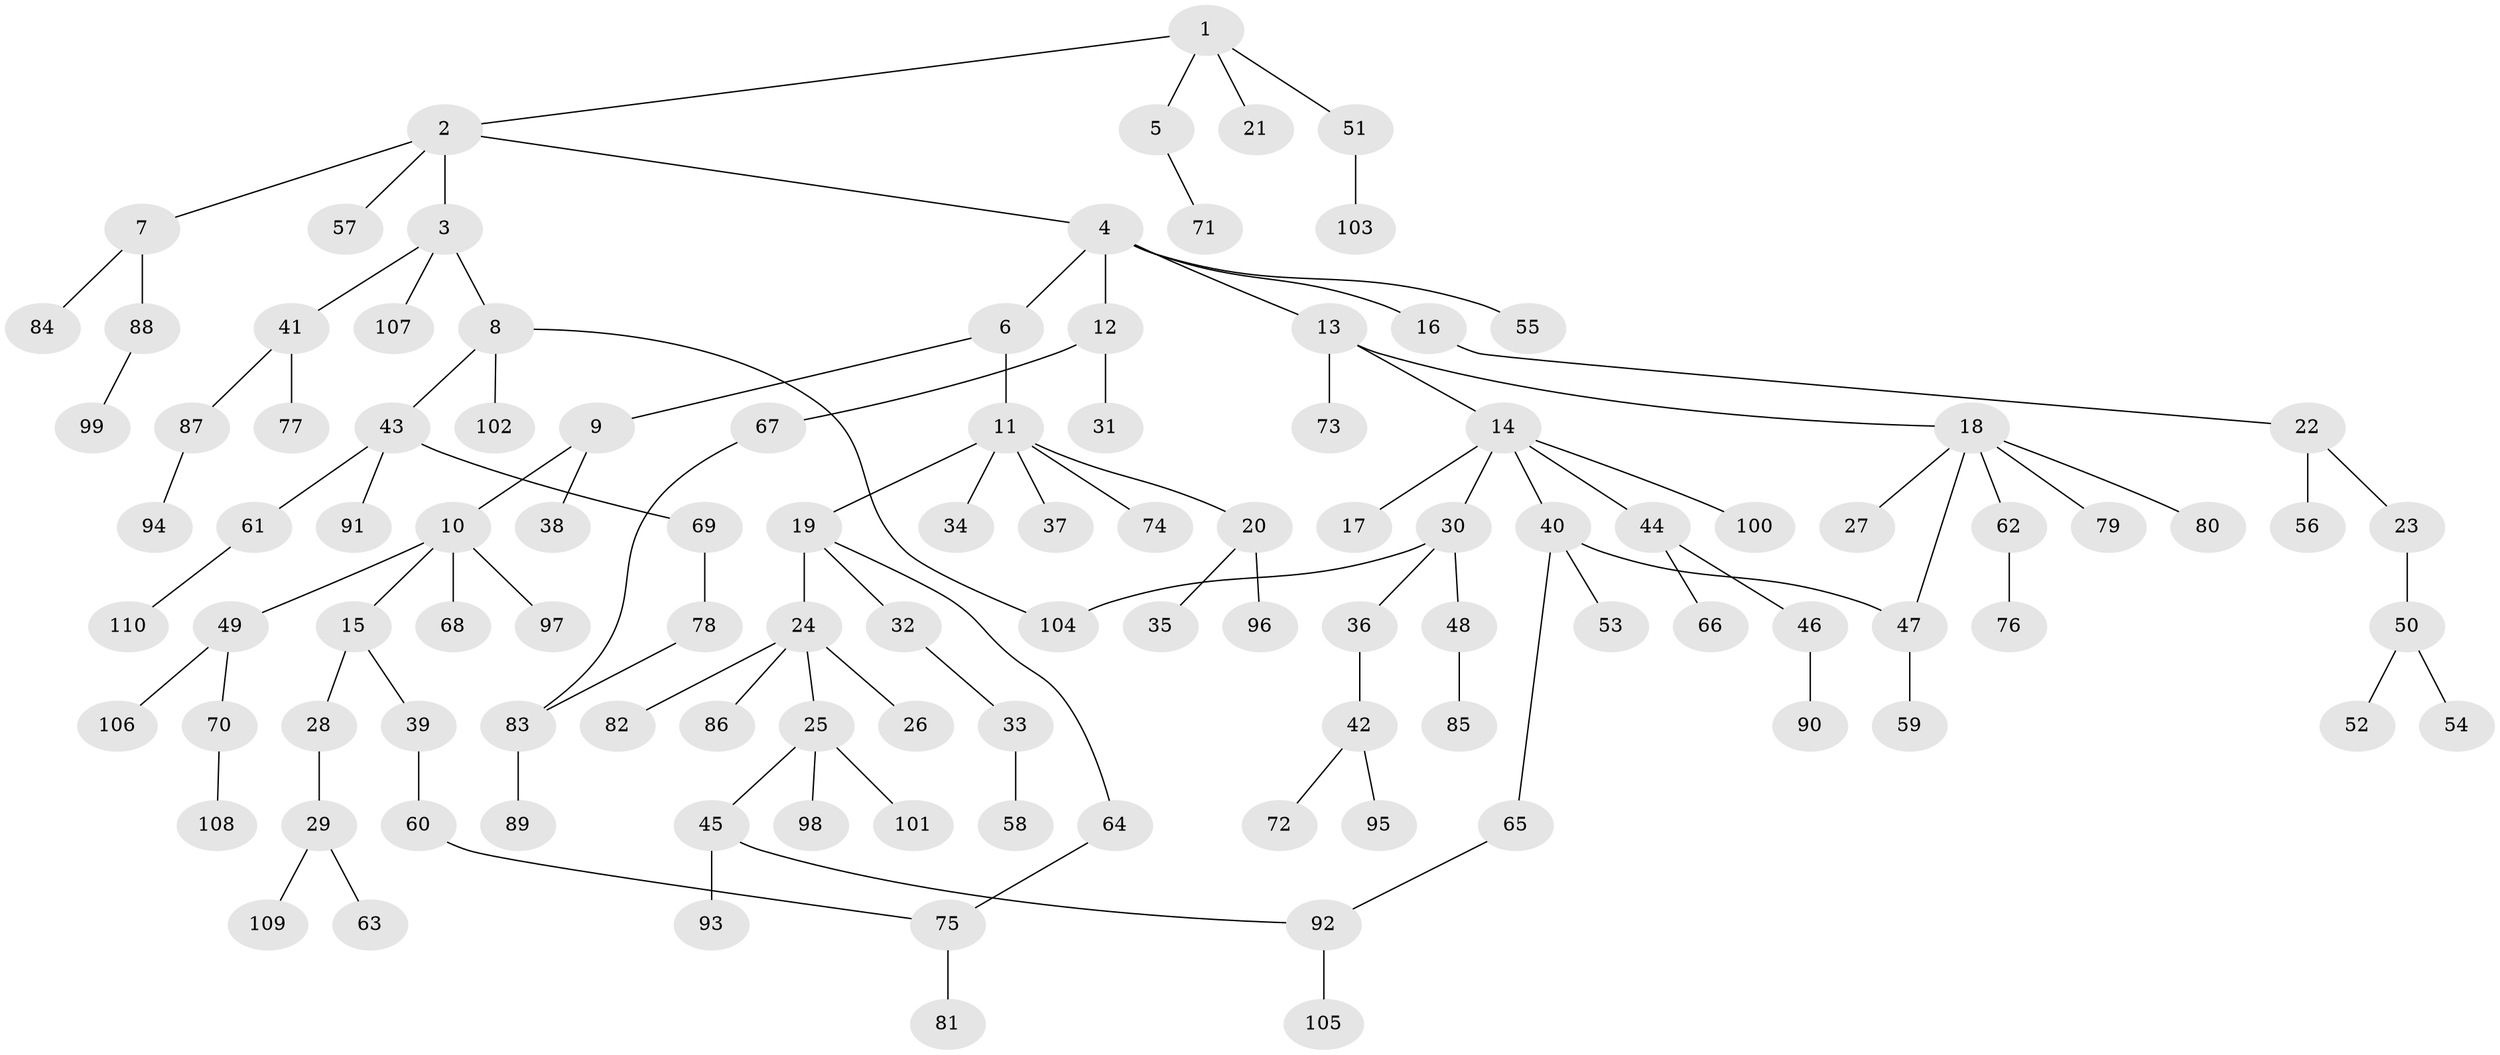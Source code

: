 // Generated by graph-tools (version 1.1) at 2025/25/03/09/25 03:25:25]
// undirected, 110 vertices, 114 edges
graph export_dot {
graph [start="1"]
  node [color=gray90,style=filled];
  1;
  2;
  3;
  4;
  5;
  6;
  7;
  8;
  9;
  10;
  11;
  12;
  13;
  14;
  15;
  16;
  17;
  18;
  19;
  20;
  21;
  22;
  23;
  24;
  25;
  26;
  27;
  28;
  29;
  30;
  31;
  32;
  33;
  34;
  35;
  36;
  37;
  38;
  39;
  40;
  41;
  42;
  43;
  44;
  45;
  46;
  47;
  48;
  49;
  50;
  51;
  52;
  53;
  54;
  55;
  56;
  57;
  58;
  59;
  60;
  61;
  62;
  63;
  64;
  65;
  66;
  67;
  68;
  69;
  70;
  71;
  72;
  73;
  74;
  75;
  76;
  77;
  78;
  79;
  80;
  81;
  82;
  83;
  84;
  85;
  86;
  87;
  88;
  89;
  90;
  91;
  92;
  93;
  94;
  95;
  96;
  97;
  98;
  99;
  100;
  101;
  102;
  103;
  104;
  105;
  106;
  107;
  108;
  109;
  110;
  1 -- 2;
  1 -- 5;
  1 -- 21;
  1 -- 51;
  2 -- 3;
  2 -- 4;
  2 -- 7;
  2 -- 57;
  3 -- 8;
  3 -- 41;
  3 -- 107;
  4 -- 6;
  4 -- 12;
  4 -- 13;
  4 -- 16;
  4 -- 55;
  5 -- 71;
  6 -- 9;
  6 -- 11;
  7 -- 84;
  7 -- 88;
  8 -- 43;
  8 -- 102;
  8 -- 104;
  9 -- 10;
  9 -- 38;
  10 -- 15;
  10 -- 49;
  10 -- 68;
  10 -- 97;
  11 -- 19;
  11 -- 20;
  11 -- 34;
  11 -- 37;
  11 -- 74;
  12 -- 31;
  12 -- 67;
  13 -- 14;
  13 -- 18;
  13 -- 73;
  14 -- 17;
  14 -- 30;
  14 -- 40;
  14 -- 44;
  14 -- 100;
  15 -- 28;
  15 -- 39;
  16 -- 22;
  18 -- 27;
  18 -- 62;
  18 -- 79;
  18 -- 80;
  18 -- 47;
  19 -- 24;
  19 -- 32;
  19 -- 64;
  20 -- 35;
  20 -- 96;
  22 -- 23;
  22 -- 56;
  23 -- 50;
  24 -- 25;
  24 -- 26;
  24 -- 82;
  24 -- 86;
  25 -- 45;
  25 -- 98;
  25 -- 101;
  28 -- 29;
  29 -- 63;
  29 -- 109;
  30 -- 36;
  30 -- 48;
  30 -- 104;
  32 -- 33;
  33 -- 58;
  36 -- 42;
  39 -- 60;
  40 -- 47;
  40 -- 53;
  40 -- 65;
  41 -- 77;
  41 -- 87;
  42 -- 72;
  42 -- 95;
  43 -- 61;
  43 -- 69;
  43 -- 91;
  44 -- 46;
  44 -- 66;
  45 -- 92;
  45 -- 93;
  46 -- 90;
  47 -- 59;
  48 -- 85;
  49 -- 70;
  49 -- 106;
  50 -- 52;
  50 -- 54;
  51 -- 103;
  60 -- 75;
  61 -- 110;
  62 -- 76;
  64 -- 75;
  65 -- 92;
  67 -- 83;
  69 -- 78;
  70 -- 108;
  75 -- 81;
  78 -- 83;
  83 -- 89;
  87 -- 94;
  88 -- 99;
  92 -- 105;
}
